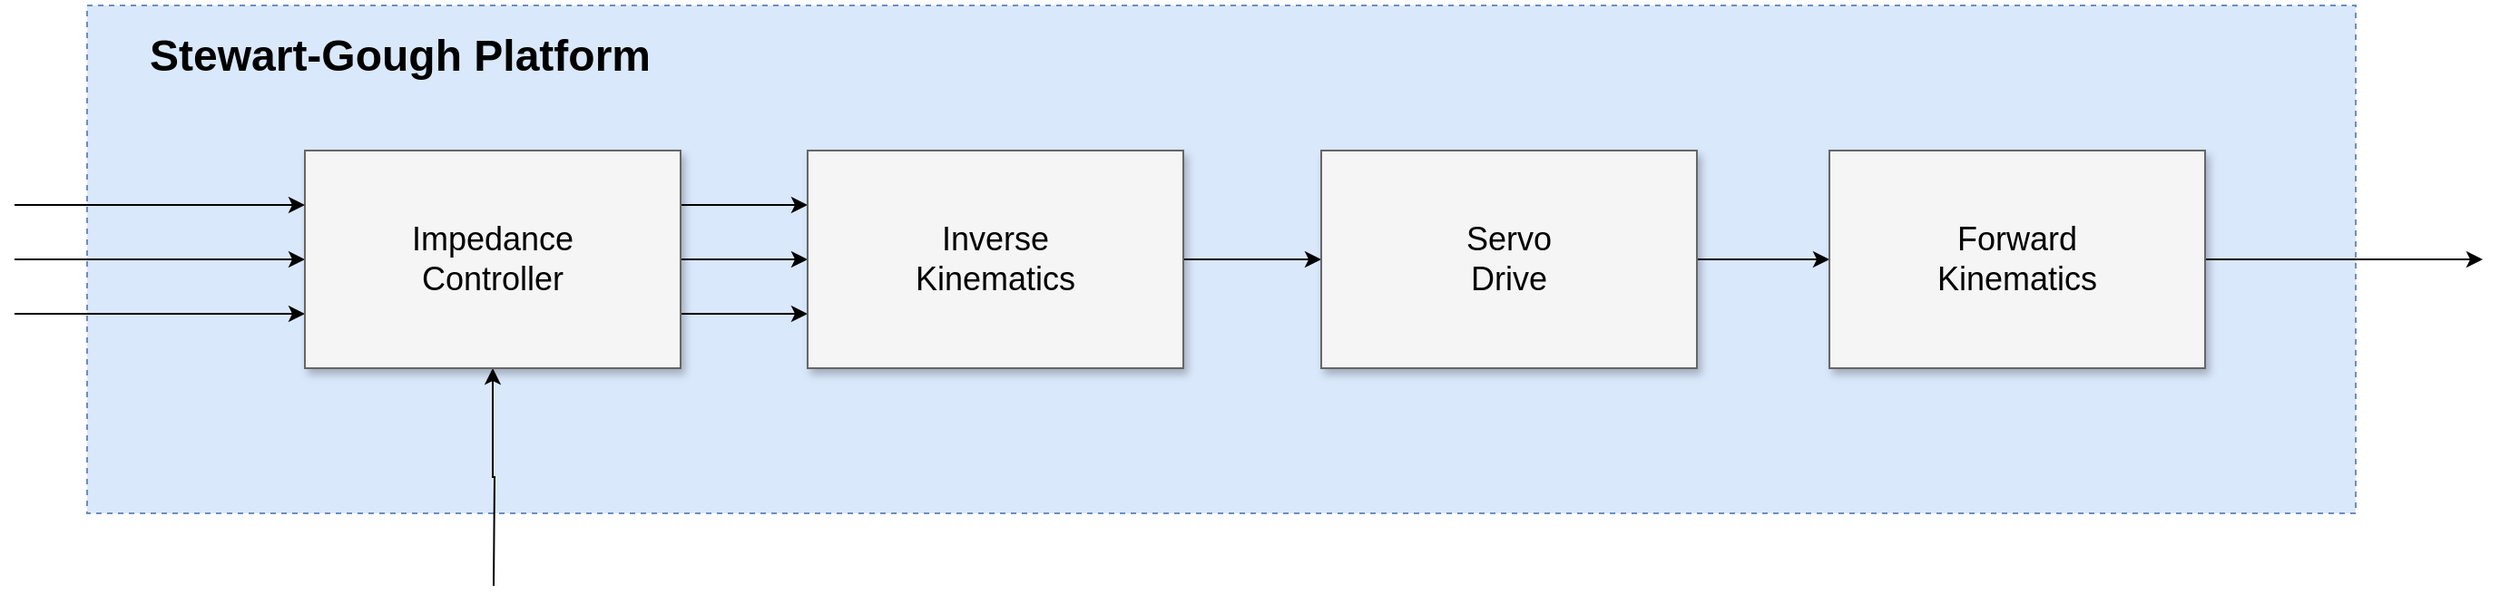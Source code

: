 <mxfile version="20.6.0" type="github">
  <diagram id="Ap8bKeP1i--mjwgJk2rT" name="페이지-1">
    <mxGraphModel dx="1497" dy="794" grid="1" gridSize="10" guides="1" tooltips="1" connect="1" arrows="1" fold="1" page="1" pageScale="1" pageWidth="827" pageHeight="1169" math="0" shadow="0">
      <root>
        <mxCell id="0" />
        <mxCell id="1" parent="0" />
        <mxCell id="gx6MtYHAHUPNFsx39C9_-2" value="" style="rounded=0;whiteSpace=wrap;html=1;fillColor=#dae8fc;strokeColor=#6c8ebf;dashed=1;" vertex="1" parent="1">
          <mxGeometry x="600" y="120" width="1250" height="280" as="geometry" />
        </mxCell>
        <mxCell id="gx6MtYHAHUPNFsx39C9_-23" value="&lt;h1&gt;Stewart-Gough Platform&lt;/h1&gt;" style="text;html=1;strokeColor=none;fillColor=none;align=center;verticalAlign=middle;whiteSpace=wrap;rounded=0;dashed=1;" vertex="1" parent="1">
          <mxGeometry x="615" y="130" width="315" height="35.63" as="geometry" />
        </mxCell>
        <mxCell id="gx6MtYHAHUPNFsx39C9_-39" style="edgeStyle=orthogonalEdgeStyle;rounded=0;orthogonalLoop=1;jettySize=auto;html=1;exitX=0;exitY=0.75;exitDx=0;exitDy=0;startArrow=classic;startFill=1;endArrow=none;endFill=0;" edge="1" parent="1" source="gx6MtYHAHUPNFsx39C9_-26">
          <mxGeometry relative="1" as="geometry">
            <mxPoint x="560" y="290" as="targetPoint" />
          </mxGeometry>
        </mxCell>
        <mxCell id="gx6MtYHAHUPNFsx39C9_-41" style="edgeStyle=orthogonalEdgeStyle;rounded=0;orthogonalLoop=1;jettySize=auto;html=1;exitX=0;exitY=0.5;exitDx=0;exitDy=0;startArrow=classic;startFill=1;endArrow=none;endFill=0;" edge="1" parent="1" source="gx6MtYHAHUPNFsx39C9_-26">
          <mxGeometry relative="1" as="geometry">
            <mxPoint x="560" y="260" as="targetPoint" />
          </mxGeometry>
        </mxCell>
        <mxCell id="gx6MtYHAHUPNFsx39C9_-44" style="edgeStyle=orthogonalEdgeStyle;rounded=0;orthogonalLoop=1;jettySize=auto;html=1;exitX=1;exitY=0.25;exitDx=0;exitDy=0;entryX=0;entryY=0.25;entryDx=0;entryDy=0;startArrow=none;startFill=0;endArrow=classic;endFill=1;" edge="1" parent="1" source="gx6MtYHAHUPNFsx39C9_-26" target="gx6MtYHAHUPNFsx39C9_-43">
          <mxGeometry relative="1" as="geometry" />
        </mxCell>
        <mxCell id="gx6MtYHAHUPNFsx39C9_-45" value="" style="edgeStyle=orthogonalEdgeStyle;rounded=0;orthogonalLoop=1;jettySize=auto;html=1;startArrow=none;startFill=0;endArrow=classic;endFill=1;" edge="1" parent="1" source="gx6MtYHAHUPNFsx39C9_-26" target="gx6MtYHAHUPNFsx39C9_-43">
          <mxGeometry relative="1" as="geometry" />
        </mxCell>
        <mxCell id="gx6MtYHAHUPNFsx39C9_-46" style="edgeStyle=orthogonalEdgeStyle;rounded=0;orthogonalLoop=1;jettySize=auto;html=1;exitX=1;exitY=0.75;exitDx=0;exitDy=0;entryX=0;entryY=0.75;entryDx=0;entryDy=0;startArrow=none;startFill=0;endArrow=classic;endFill=1;" edge="1" parent="1" source="gx6MtYHAHUPNFsx39C9_-26" target="gx6MtYHAHUPNFsx39C9_-43">
          <mxGeometry relative="1" as="geometry" />
        </mxCell>
        <mxCell id="gx6MtYHAHUPNFsx39C9_-56" style="edgeStyle=orthogonalEdgeStyle;rounded=0;orthogonalLoop=1;jettySize=auto;html=1;exitX=0.5;exitY=1;exitDx=0;exitDy=0;startArrow=classic;startFill=1;endArrow=none;endFill=0;" edge="1" parent="1" source="gx6MtYHAHUPNFsx39C9_-26">
          <mxGeometry relative="1" as="geometry">
            <mxPoint x="824" y="440" as="targetPoint" />
          </mxGeometry>
        </mxCell>
        <mxCell id="gx6MtYHAHUPNFsx39C9_-26" value="Impedance&lt;br&gt;Controller" style="whiteSpace=wrap;html=1;shadow=1;fontSize=18;fillColor=#f5f5f5;strokeColor=#666666;" vertex="1" parent="1">
          <mxGeometry x="720" y="200" width="207" height="120" as="geometry" />
        </mxCell>
        <mxCell id="gx6MtYHAHUPNFsx39C9_-42" style="edgeStyle=orthogonalEdgeStyle;rounded=0;orthogonalLoop=1;jettySize=auto;html=1;exitX=0;exitY=0.75;exitDx=0;exitDy=0;startArrow=classic;startFill=1;endArrow=none;endFill=0;" edge="1" parent="1">
          <mxGeometry relative="1" as="geometry">
            <mxPoint x="720" y="230" as="sourcePoint" />
            <mxPoint x="560" y="230" as="targetPoint" />
          </mxGeometry>
        </mxCell>
        <mxCell id="gx6MtYHAHUPNFsx39C9_-49" value="" style="edgeStyle=orthogonalEdgeStyle;rounded=0;orthogonalLoop=1;jettySize=auto;html=1;startArrow=none;startFill=0;endArrow=classic;endFill=1;" edge="1" parent="1" source="gx6MtYHAHUPNFsx39C9_-43" target="gx6MtYHAHUPNFsx39C9_-47">
          <mxGeometry relative="1" as="geometry" />
        </mxCell>
        <mxCell id="gx6MtYHAHUPNFsx39C9_-43" value="Inverse&lt;br&gt;Kinematics" style="whiteSpace=wrap;html=1;shadow=1;fontSize=18;fillColor=#f5f5f5;strokeColor=#666666;" vertex="1" parent="1">
          <mxGeometry x="997" y="200" width="207" height="120" as="geometry" />
        </mxCell>
        <mxCell id="gx6MtYHAHUPNFsx39C9_-50" value="" style="edgeStyle=orthogonalEdgeStyle;rounded=0;orthogonalLoop=1;jettySize=auto;html=1;startArrow=none;startFill=0;endArrow=classic;endFill=1;" edge="1" parent="1" source="gx6MtYHAHUPNFsx39C9_-47" target="gx6MtYHAHUPNFsx39C9_-48">
          <mxGeometry relative="1" as="geometry" />
        </mxCell>
        <mxCell id="gx6MtYHAHUPNFsx39C9_-47" value="Servo&lt;br&gt;Drive" style="whiteSpace=wrap;html=1;shadow=1;fontSize=18;fillColor=#f5f5f5;strokeColor=#666666;" vertex="1" parent="1">
          <mxGeometry x="1280" y="200" width="207" height="120" as="geometry" />
        </mxCell>
        <mxCell id="gx6MtYHAHUPNFsx39C9_-58" style="edgeStyle=orthogonalEdgeStyle;rounded=0;orthogonalLoop=1;jettySize=auto;html=1;exitX=1;exitY=0.5;exitDx=0;exitDy=0;startArrow=none;startFill=0;endArrow=classic;endFill=1;" edge="1" parent="1" source="gx6MtYHAHUPNFsx39C9_-48">
          <mxGeometry relative="1" as="geometry">
            <mxPoint x="1920" y="260" as="targetPoint" />
          </mxGeometry>
        </mxCell>
        <mxCell id="gx6MtYHAHUPNFsx39C9_-48" value="Forward&lt;br&gt;Kinematics" style="whiteSpace=wrap;html=1;shadow=1;fontSize=18;fillColor=#f5f5f5;strokeColor=#666666;" vertex="1" parent="1">
          <mxGeometry x="1560" y="200" width="207" height="120" as="geometry" />
        </mxCell>
      </root>
    </mxGraphModel>
  </diagram>
</mxfile>
